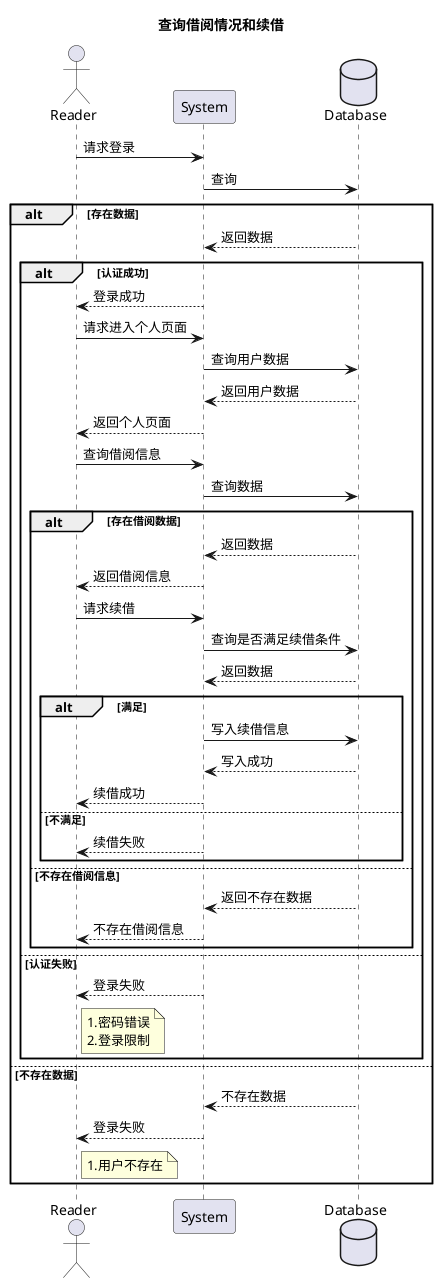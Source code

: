 @startuml
title 查询借阅情况和续借
actor Reader as r
participant System as s
database Database as d
r -> s:请求登录
s -> d:查询
alt 存在数据
    d --> s:返回数据
    alt 认证成功
        s --> r:登录成功
        r -> s:请求进入个人页面
        s -> d:查询用户数据
        d --> s:返回用户数据
        s --> r:返回个人页面
        r -> s:查询借阅信息
        s -> d:查询数据
        alt 存在借阅数据
            d --> s:返回数据
            s --> r:返回借阅信息
            r -> s:请求续借
            s -> d:查询是否满足续借条件
            d --> s:返回数据
            alt 满足
                s -> d:写入续借信息
                d -->s:写入成功
                s --> r:续借成功
            else 不满足
                s --> r:续借失败
            end
        else 不存在借阅信息
            d --> s:返回不存在数据
            s --> r:不存在借阅信息
        end
    else 认证失败
        s --> r:登录失败
        note right of r
            1.密码错误
            2.登录限制
        end note
    end
else 不存在数据
    d --> s:不存在数据
    s --> r:登录失败
    note right of r
        1.用户不存在
    end note
end

@enduml